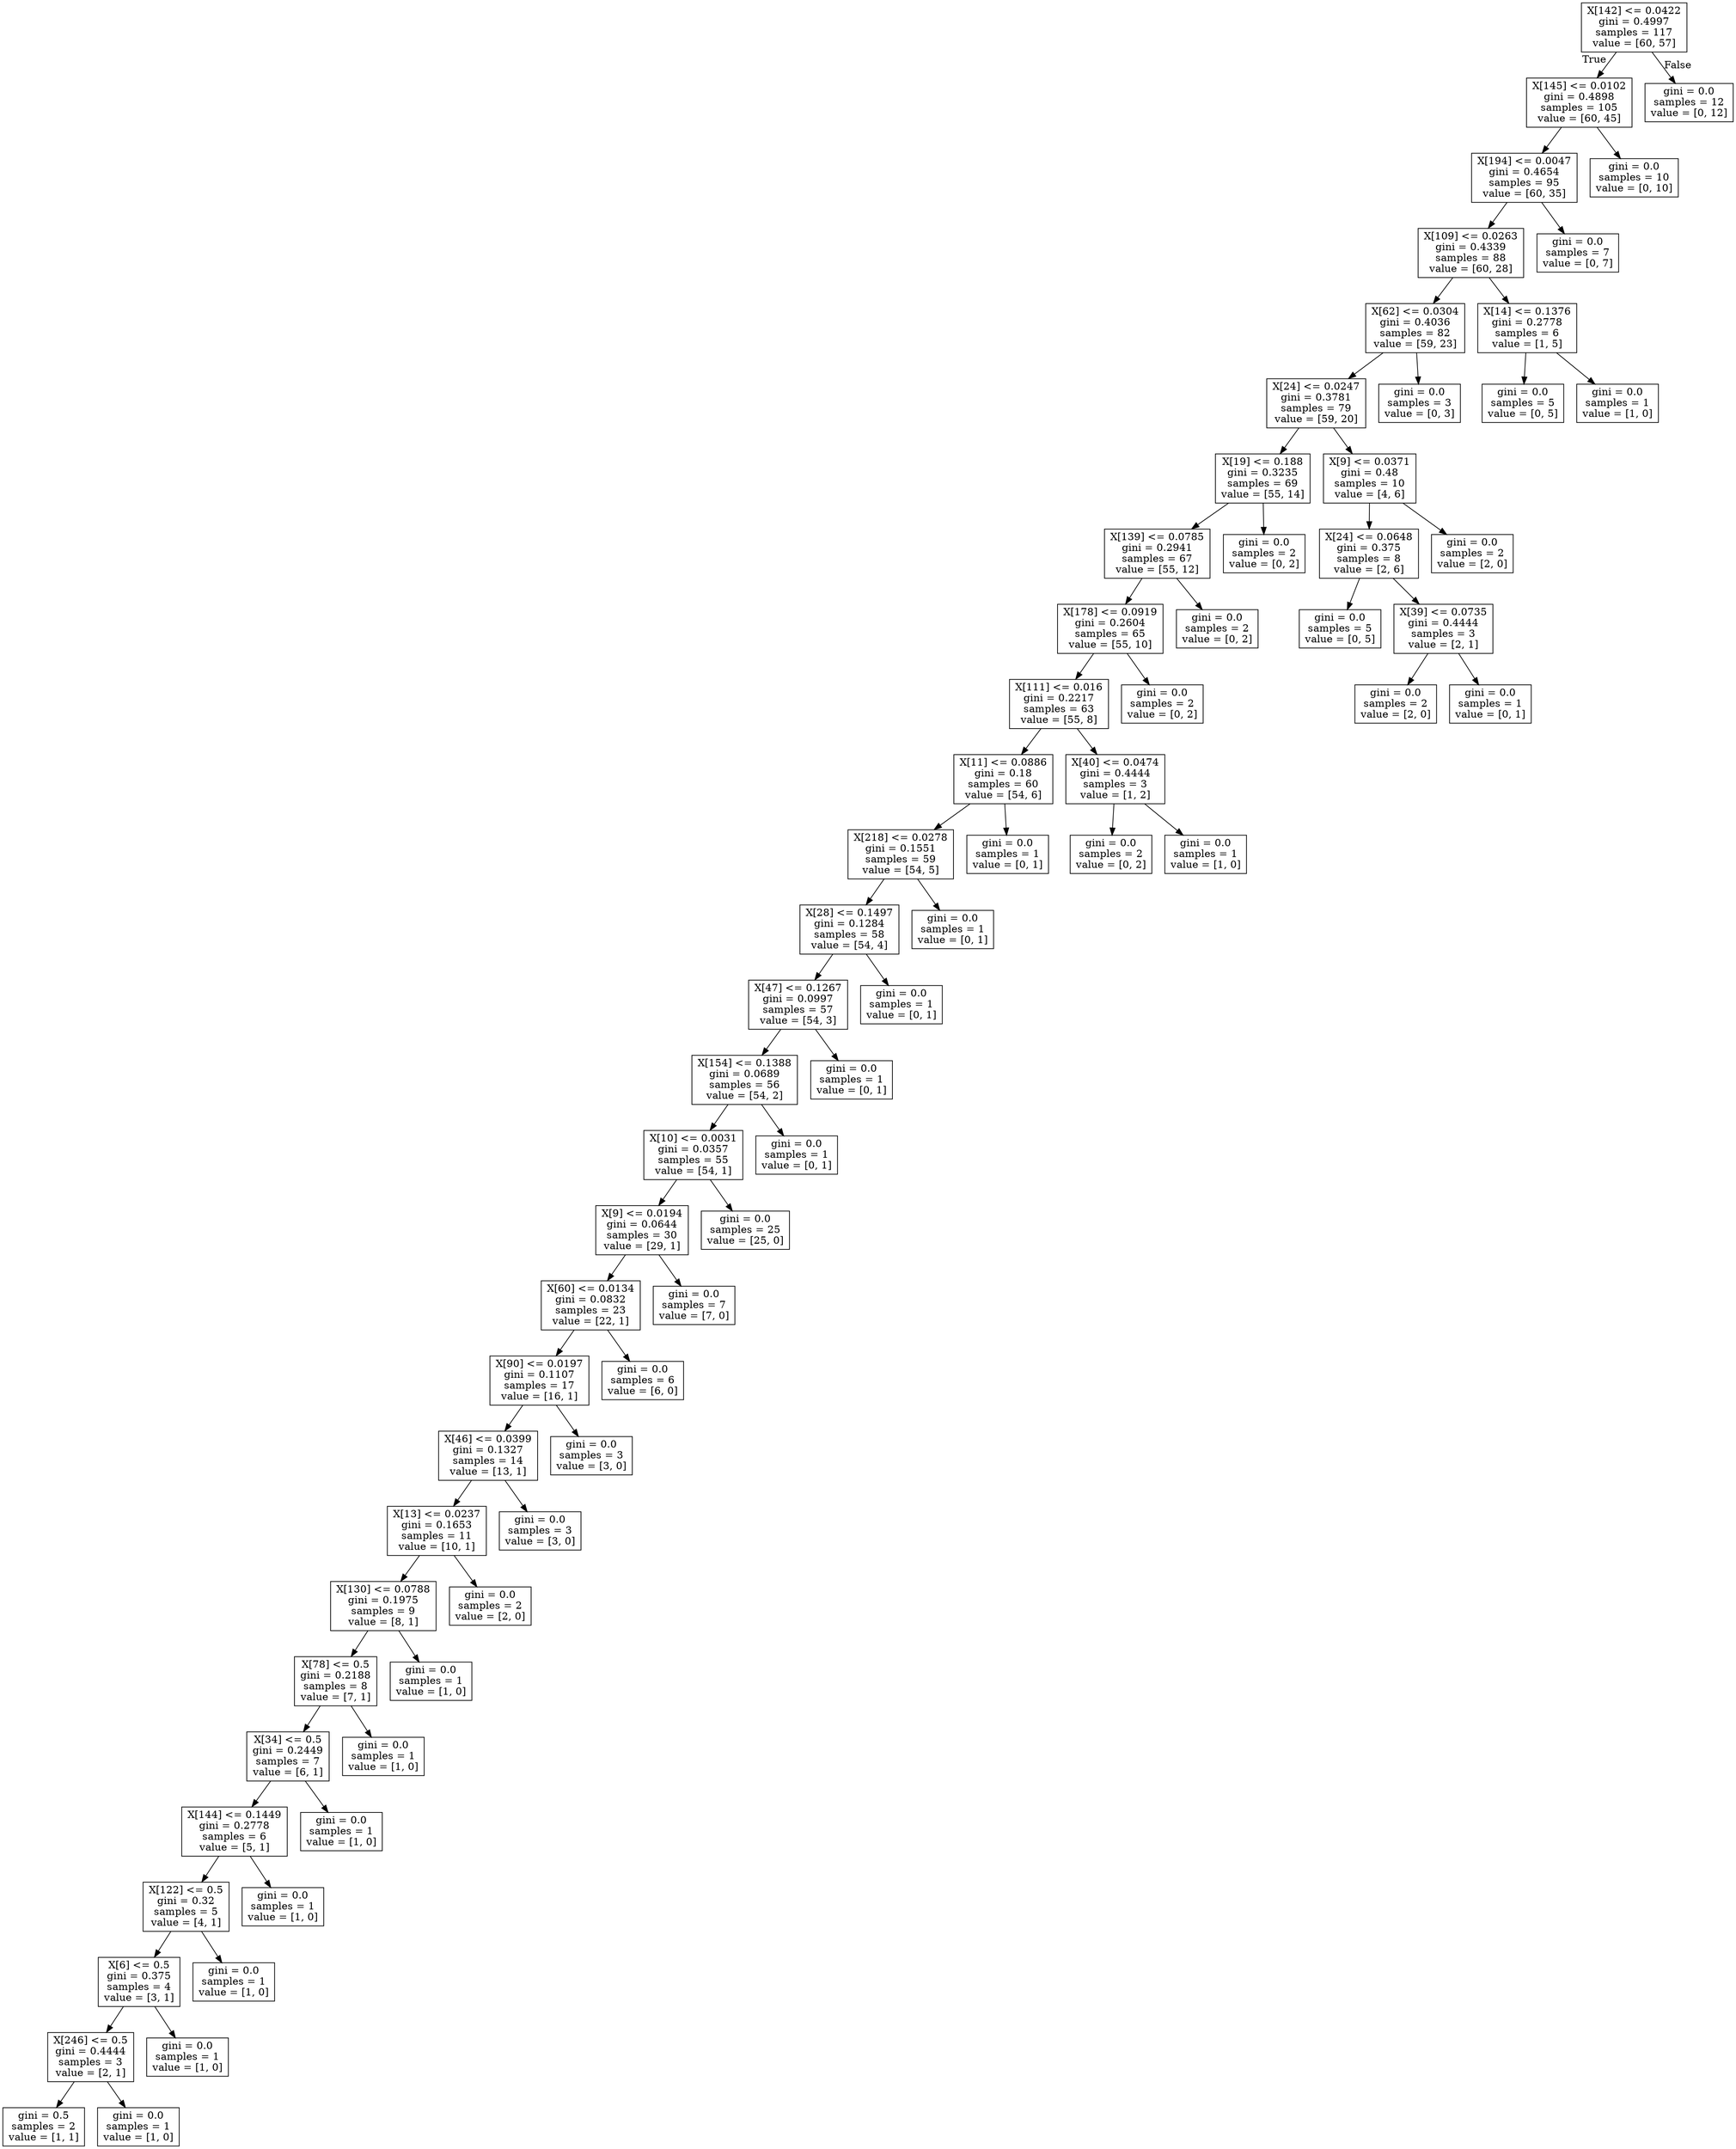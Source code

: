 digraph Tree {
node [shape=box] ;
0 [label="X[142] <= 0.0422\ngini = 0.4997\nsamples = 117\nvalue = [60, 57]"] ;
1 [label="X[145] <= 0.0102\ngini = 0.4898\nsamples = 105\nvalue = [60, 45]"] ;
0 -> 1 [labeldistance=2.5, labelangle=45, headlabel="True"] ;
2 [label="X[194] <= 0.0047\ngini = 0.4654\nsamples = 95\nvalue = [60, 35]"] ;
1 -> 2 ;
3 [label="X[109] <= 0.0263\ngini = 0.4339\nsamples = 88\nvalue = [60, 28]"] ;
2 -> 3 ;
4 [label="X[62] <= 0.0304\ngini = 0.4036\nsamples = 82\nvalue = [59, 23]"] ;
3 -> 4 ;
5 [label="X[24] <= 0.0247\ngini = 0.3781\nsamples = 79\nvalue = [59, 20]"] ;
4 -> 5 ;
6 [label="X[19] <= 0.188\ngini = 0.3235\nsamples = 69\nvalue = [55, 14]"] ;
5 -> 6 ;
7 [label="X[139] <= 0.0785\ngini = 0.2941\nsamples = 67\nvalue = [55, 12]"] ;
6 -> 7 ;
8 [label="X[178] <= 0.0919\ngini = 0.2604\nsamples = 65\nvalue = [55, 10]"] ;
7 -> 8 ;
9 [label="X[111] <= 0.016\ngini = 0.2217\nsamples = 63\nvalue = [55, 8]"] ;
8 -> 9 ;
10 [label="X[11] <= 0.0886\ngini = 0.18\nsamples = 60\nvalue = [54, 6]"] ;
9 -> 10 ;
11 [label="X[218] <= 0.0278\ngini = 0.1551\nsamples = 59\nvalue = [54, 5]"] ;
10 -> 11 ;
12 [label="X[28] <= 0.1497\ngini = 0.1284\nsamples = 58\nvalue = [54, 4]"] ;
11 -> 12 ;
13 [label="X[47] <= 0.1267\ngini = 0.0997\nsamples = 57\nvalue = [54, 3]"] ;
12 -> 13 ;
14 [label="X[154] <= 0.1388\ngini = 0.0689\nsamples = 56\nvalue = [54, 2]"] ;
13 -> 14 ;
15 [label="X[10] <= 0.0031\ngini = 0.0357\nsamples = 55\nvalue = [54, 1]"] ;
14 -> 15 ;
16 [label="X[9] <= 0.0194\ngini = 0.0644\nsamples = 30\nvalue = [29, 1]"] ;
15 -> 16 ;
17 [label="X[60] <= 0.0134\ngini = 0.0832\nsamples = 23\nvalue = [22, 1]"] ;
16 -> 17 ;
18 [label="X[90] <= 0.0197\ngini = 0.1107\nsamples = 17\nvalue = [16, 1]"] ;
17 -> 18 ;
19 [label="X[46] <= 0.0399\ngini = 0.1327\nsamples = 14\nvalue = [13, 1]"] ;
18 -> 19 ;
20 [label="X[13] <= 0.0237\ngini = 0.1653\nsamples = 11\nvalue = [10, 1]"] ;
19 -> 20 ;
21 [label="X[130] <= 0.0788\ngini = 0.1975\nsamples = 9\nvalue = [8, 1]"] ;
20 -> 21 ;
22 [label="X[78] <= 0.5\ngini = 0.2188\nsamples = 8\nvalue = [7, 1]"] ;
21 -> 22 ;
23 [label="X[34] <= 0.5\ngini = 0.2449\nsamples = 7\nvalue = [6, 1]"] ;
22 -> 23 ;
24 [label="X[144] <= 0.1449\ngini = 0.2778\nsamples = 6\nvalue = [5, 1]"] ;
23 -> 24 ;
25 [label="X[122] <= 0.5\ngini = 0.32\nsamples = 5\nvalue = [4, 1]"] ;
24 -> 25 ;
26 [label="X[6] <= 0.5\ngini = 0.375\nsamples = 4\nvalue = [3, 1]"] ;
25 -> 26 ;
27 [label="X[246] <= 0.5\ngini = 0.4444\nsamples = 3\nvalue = [2, 1]"] ;
26 -> 27 ;
28 [label="gini = 0.5\nsamples = 2\nvalue = [1, 1]"] ;
27 -> 28 ;
29 [label="gini = 0.0\nsamples = 1\nvalue = [1, 0]"] ;
27 -> 29 ;
30 [label="gini = 0.0\nsamples = 1\nvalue = [1, 0]"] ;
26 -> 30 ;
31 [label="gini = 0.0\nsamples = 1\nvalue = [1, 0]"] ;
25 -> 31 ;
32 [label="gini = 0.0\nsamples = 1\nvalue = [1, 0]"] ;
24 -> 32 ;
33 [label="gini = 0.0\nsamples = 1\nvalue = [1, 0]"] ;
23 -> 33 ;
34 [label="gini = 0.0\nsamples = 1\nvalue = [1, 0]"] ;
22 -> 34 ;
35 [label="gini = 0.0\nsamples = 1\nvalue = [1, 0]"] ;
21 -> 35 ;
36 [label="gini = 0.0\nsamples = 2\nvalue = [2, 0]"] ;
20 -> 36 ;
37 [label="gini = 0.0\nsamples = 3\nvalue = [3, 0]"] ;
19 -> 37 ;
38 [label="gini = 0.0\nsamples = 3\nvalue = [3, 0]"] ;
18 -> 38 ;
39 [label="gini = 0.0\nsamples = 6\nvalue = [6, 0]"] ;
17 -> 39 ;
40 [label="gini = 0.0\nsamples = 7\nvalue = [7, 0]"] ;
16 -> 40 ;
41 [label="gini = 0.0\nsamples = 25\nvalue = [25, 0]"] ;
15 -> 41 ;
42 [label="gini = 0.0\nsamples = 1\nvalue = [0, 1]"] ;
14 -> 42 ;
43 [label="gini = 0.0\nsamples = 1\nvalue = [0, 1]"] ;
13 -> 43 ;
44 [label="gini = 0.0\nsamples = 1\nvalue = [0, 1]"] ;
12 -> 44 ;
45 [label="gini = 0.0\nsamples = 1\nvalue = [0, 1]"] ;
11 -> 45 ;
46 [label="gini = 0.0\nsamples = 1\nvalue = [0, 1]"] ;
10 -> 46 ;
47 [label="X[40] <= 0.0474\ngini = 0.4444\nsamples = 3\nvalue = [1, 2]"] ;
9 -> 47 ;
48 [label="gini = 0.0\nsamples = 2\nvalue = [0, 2]"] ;
47 -> 48 ;
49 [label="gini = 0.0\nsamples = 1\nvalue = [1, 0]"] ;
47 -> 49 ;
50 [label="gini = 0.0\nsamples = 2\nvalue = [0, 2]"] ;
8 -> 50 ;
51 [label="gini = 0.0\nsamples = 2\nvalue = [0, 2]"] ;
7 -> 51 ;
52 [label="gini = 0.0\nsamples = 2\nvalue = [0, 2]"] ;
6 -> 52 ;
53 [label="X[9] <= 0.0371\ngini = 0.48\nsamples = 10\nvalue = [4, 6]"] ;
5 -> 53 ;
54 [label="X[24] <= 0.0648\ngini = 0.375\nsamples = 8\nvalue = [2, 6]"] ;
53 -> 54 ;
55 [label="gini = 0.0\nsamples = 5\nvalue = [0, 5]"] ;
54 -> 55 ;
56 [label="X[39] <= 0.0735\ngini = 0.4444\nsamples = 3\nvalue = [2, 1]"] ;
54 -> 56 ;
57 [label="gini = 0.0\nsamples = 2\nvalue = [2, 0]"] ;
56 -> 57 ;
58 [label="gini = 0.0\nsamples = 1\nvalue = [0, 1]"] ;
56 -> 58 ;
59 [label="gini = 0.0\nsamples = 2\nvalue = [2, 0]"] ;
53 -> 59 ;
60 [label="gini = 0.0\nsamples = 3\nvalue = [0, 3]"] ;
4 -> 60 ;
61 [label="X[14] <= 0.1376\ngini = 0.2778\nsamples = 6\nvalue = [1, 5]"] ;
3 -> 61 ;
62 [label="gini = 0.0\nsamples = 5\nvalue = [0, 5]"] ;
61 -> 62 ;
63 [label="gini = 0.0\nsamples = 1\nvalue = [1, 0]"] ;
61 -> 63 ;
64 [label="gini = 0.0\nsamples = 7\nvalue = [0, 7]"] ;
2 -> 64 ;
65 [label="gini = 0.0\nsamples = 10\nvalue = [0, 10]"] ;
1 -> 65 ;
66 [label="gini = 0.0\nsamples = 12\nvalue = [0, 12]"] ;
0 -> 66 [labeldistance=2.5, labelangle=-45, headlabel="False"] ;
}